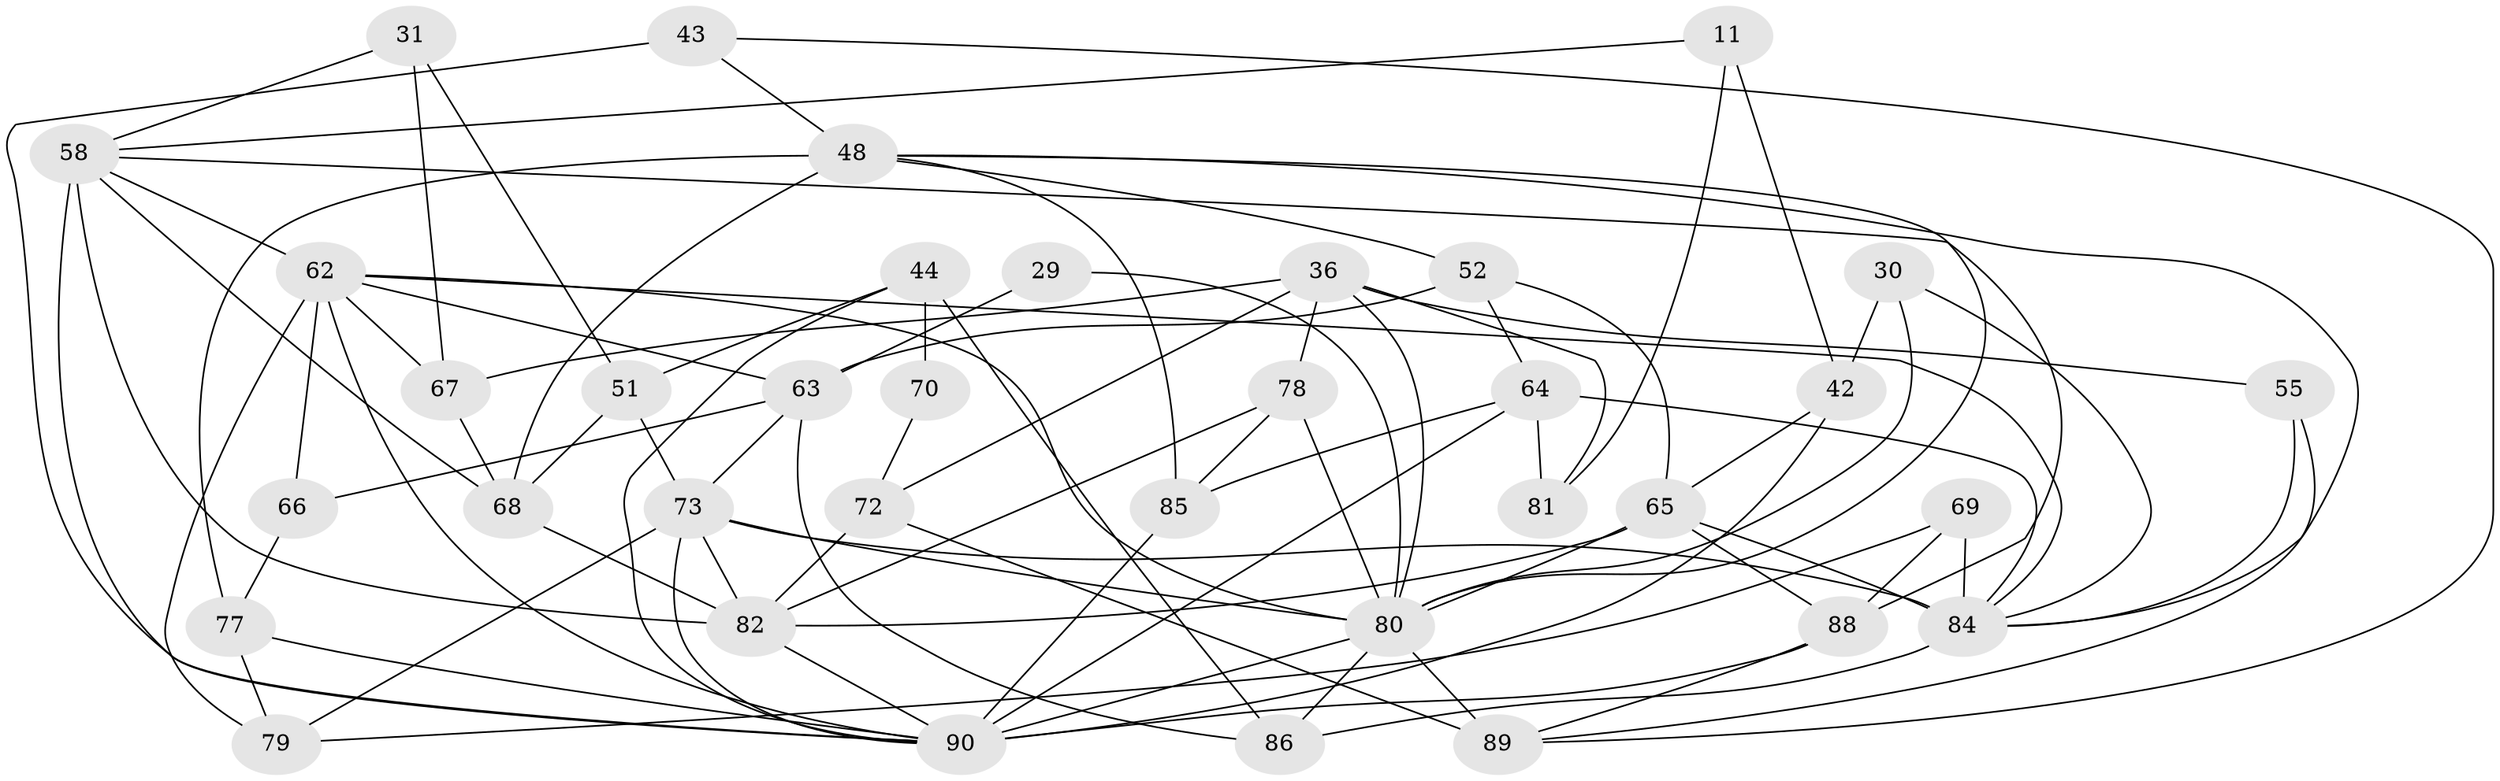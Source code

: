 // original degree distribution, {4: 1.0}
// Generated by graph-tools (version 1.1) at 2025/03/03/04/25 22:03:39]
// undirected, 36 vertices, 89 edges
graph export_dot {
graph [start="1"]
  node [color=gray90,style=filled];
  11;
  29;
  30;
  31;
  36 [super="+16+5"];
  42 [super="+8"];
  43;
  44 [super="+38"];
  48 [super="+33"];
  51;
  52;
  55;
  58 [super="+56+53"];
  62 [super="+60"];
  63 [super="+41"];
  64 [super="+18"];
  65 [super="+7+57+37"];
  66;
  67 [super="+26"];
  68 [super="+45"];
  69;
  70;
  72 [super="+35"];
  73 [super="+34+61"];
  77;
  78 [super="+12"];
  79;
  80 [super="+14+47+74"];
  81;
  82 [super="+32+49"];
  84 [super="+50+39"];
  85 [super="+28"];
  86 [super="+20"];
  88 [super="+54"];
  89 [super="+71"];
  90 [super="+87+76+83"];
  11 -- 58;
  11 -- 42 [weight=2];
  11 -- 81;
  29 -- 63 [weight=2];
  29 -- 80 [weight=2];
  30 -- 42 [weight=2];
  30 -- 80;
  30 -- 84;
  31 -- 51;
  31 -- 67 [weight=2];
  31 -- 58;
  36 -- 81;
  36 -- 67 [weight=2];
  36 -- 55 [weight=2];
  36 -- 78 [weight=2];
  36 -- 72;
  36 -- 80 [weight=2];
  42 -- 65;
  42 -- 90 [weight=3];
  43 -- 48;
  43 -- 89;
  43 -- 90 [weight=2];
  44 -- 51;
  44 -- 70 [weight=2];
  44 -- 86 [weight=2];
  44 -- 90;
  48 -- 85;
  48 -- 80;
  48 -- 68 [weight=2];
  48 -- 84;
  48 -- 52;
  48 -- 77;
  51 -- 68;
  51 -- 73;
  52 -- 64;
  52 -- 63;
  52 -- 65;
  55 -- 89;
  55 -- 84;
  58 -- 82 [weight=3];
  58 -- 88;
  58 -- 68;
  58 -- 90 [weight=2];
  58 -- 62;
  62 -- 63;
  62 -- 79;
  62 -- 67;
  62 -- 80;
  62 -- 66;
  62 -- 84;
  62 -- 90;
  63 -- 66 [weight=2];
  63 -- 86;
  63 -- 73;
  64 -- 81 [weight=2];
  64 -- 85;
  64 -- 84;
  64 -- 90;
  65 -- 84 [weight=3];
  65 -- 82;
  65 -- 88;
  65 -- 80 [weight=3];
  66 -- 77;
  67 -- 68;
  68 -- 82;
  69 -- 79;
  69 -- 88 [weight=2];
  69 -- 84;
  70 -- 72 [weight=2];
  72 -- 89 [weight=2];
  72 -- 82;
  73 -- 82 [weight=2];
  73 -- 80 [weight=3];
  73 -- 79;
  73 -- 84 [weight=2];
  73 -- 90 [weight=2];
  77 -- 79;
  77 -- 90;
  78 -- 85 [weight=2];
  78 -- 80;
  78 -- 82;
  80 -- 90 [weight=3];
  80 -- 86 [weight=2];
  80 -- 89;
  82 -- 90;
  84 -- 86;
  85 -- 90 [weight=2];
  88 -- 89;
  88 -- 90;
}
